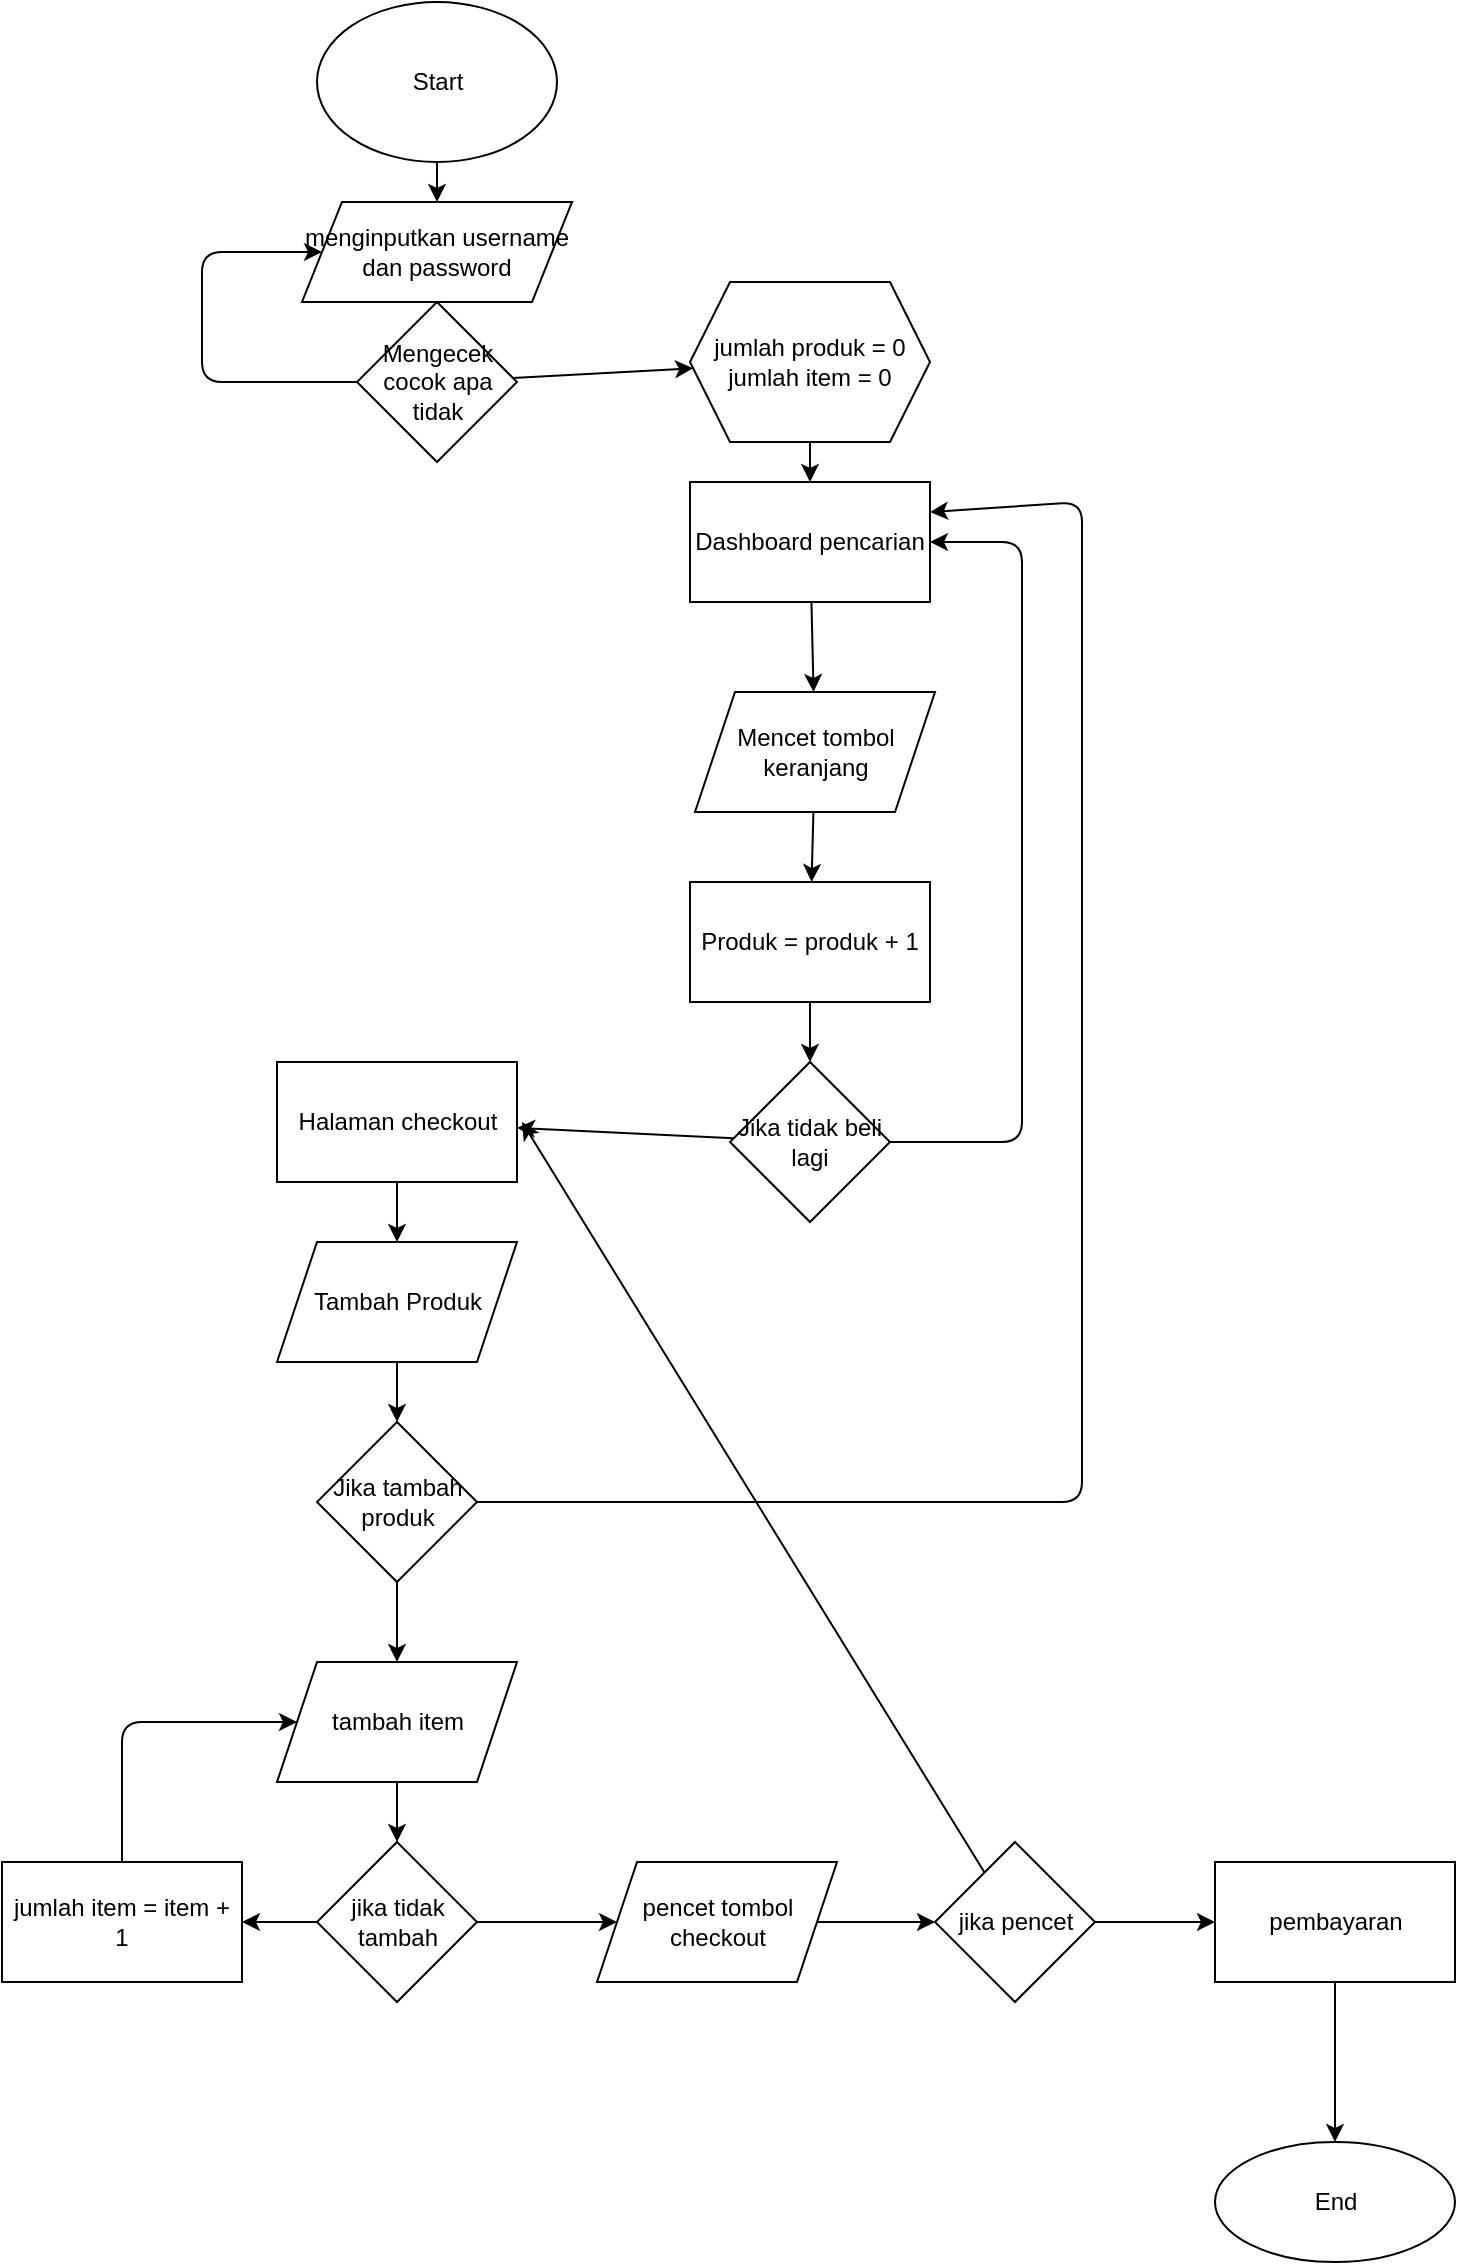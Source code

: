 <mxfile>
    <diagram id="VLNk03ZIMNtdvbmN-pPG" name="Page-1">
        <mxGraphModel dx="1025" dy="784" grid="1" gridSize="10" guides="1" tooltips="1" connect="1" arrows="1" fold="1" page="1" pageScale="1" pageWidth="850" pageHeight="1100" math="0" shadow="0">
            <root>
                <mxCell id="0"/>
                <mxCell id="1" parent="0"/>
                <mxCell id="4" style="edgeStyle=none;html=1;exitX=0.5;exitY=1;exitDx=0;exitDy=0;entryX=0.5;entryY=0;entryDx=0;entryDy=0;" edge="1" parent="1" target="3">
                    <mxGeometry relative="1" as="geometry">
                        <mxPoint x="237.5" y="90" as="sourcePoint"/>
                    </mxGeometry>
                </mxCell>
                <mxCell id="3" value="menginputkan username dan password" style="shape=parallelogram;perimeter=parallelogramPerimeter;whiteSpace=wrap;html=1;fixedSize=1;" vertex="1" parent="1">
                    <mxGeometry x="170" y="110" width="135" height="50" as="geometry"/>
                </mxCell>
                <mxCell id="6" style="edgeStyle=none;html=1;entryX=0;entryY=0.5;entryDx=0;entryDy=0;" edge="1" parent="1" source="5" target="3">
                    <mxGeometry relative="1" as="geometry">
                        <Array as="points">
                            <mxPoint x="120" y="200"/>
                            <mxPoint x="120" y="135"/>
                        </Array>
                    </mxGeometry>
                </mxCell>
                <mxCell id="39" value="" style="edgeStyle=none;html=1;" edge="1" parent="1" source="5" target="32">
                    <mxGeometry relative="1" as="geometry"/>
                </mxCell>
                <mxCell id="5" value="Mengecek cocok apa tidak" style="rhombus;whiteSpace=wrap;html=1;" vertex="1" parent="1">
                    <mxGeometry x="197.5" y="160" width="80" height="80" as="geometry"/>
                </mxCell>
                <mxCell id="41" value="" style="edgeStyle=none;html=1;" edge="1" parent="1" source="7" target="10">
                    <mxGeometry relative="1" as="geometry"/>
                </mxCell>
                <mxCell id="7" value="Dashboard pencarian" style="rounded=0;whiteSpace=wrap;html=1;" vertex="1" parent="1">
                    <mxGeometry x="364" y="250" width="120" height="60" as="geometry"/>
                </mxCell>
                <mxCell id="13" style="edgeStyle=none;html=1;entryX=1;entryY=0.5;entryDx=0;entryDy=0;" edge="1" parent="1" source="9" target="7">
                    <mxGeometry relative="1" as="geometry">
                        <mxPoint x="430" y="260" as="targetPoint"/>
                        <Array as="points">
                            <mxPoint x="530" y="580"/>
                            <mxPoint x="530" y="280"/>
                        </Array>
                    </mxGeometry>
                </mxCell>
                <mxCell id="15" value="" style="edgeStyle=none;html=1;" edge="1" parent="1" source="9" target="14">
                    <mxGeometry relative="1" as="geometry"/>
                </mxCell>
                <mxCell id="9" value="Jika tidak beli lagi" style="rhombus;whiteSpace=wrap;html=1;" vertex="1" parent="1">
                    <mxGeometry x="384" y="540" width="80" height="80" as="geometry"/>
                </mxCell>
                <mxCell id="37" value="" style="edgeStyle=none;html=1;" edge="1" parent="1" source="10" target="36">
                    <mxGeometry relative="1" as="geometry"/>
                </mxCell>
                <mxCell id="10" value="Mencet tombol keranjang" style="shape=parallelogram;perimeter=parallelogramPerimeter;whiteSpace=wrap;html=1;fixedSize=1;" vertex="1" parent="1">
                    <mxGeometry x="366.5" y="355" width="120" height="60" as="geometry"/>
                </mxCell>
                <mxCell id="14" value="Halaman checkout" style="rounded=0;whiteSpace=wrap;html=1;" vertex="1" parent="1">
                    <mxGeometry x="157.5" y="540" width="120" height="60" as="geometry"/>
                </mxCell>
                <mxCell id="24" value="" style="edgeStyle=none;html=1;" edge="1" parent="1" source="22" target="23">
                    <mxGeometry relative="1" as="geometry"/>
                </mxCell>
                <mxCell id="22" value="Tambah Produk" style="shape=parallelogram;perimeter=parallelogramPerimeter;whiteSpace=wrap;html=1;fixedSize=1;" vertex="1" parent="1">
                    <mxGeometry x="157.5" y="630" width="120" height="60" as="geometry"/>
                </mxCell>
                <mxCell id="25" style="edgeStyle=none;html=1;entryX=1;entryY=0.25;entryDx=0;entryDy=0;" edge="1" parent="1" source="23" target="7">
                    <mxGeometry relative="1" as="geometry">
                        <Array as="points">
                            <mxPoint x="560" y="760"/>
                            <mxPoint x="560" y="260"/>
                        </Array>
                    </mxGeometry>
                </mxCell>
                <mxCell id="30" value="" style="edgeStyle=none;html=1;" edge="1" parent="1" source="23" target="29">
                    <mxGeometry relative="1" as="geometry"/>
                </mxCell>
                <mxCell id="23" value="Jika tambah produk" style="rhombus;whiteSpace=wrap;html=1;" vertex="1" parent="1">
                    <mxGeometry x="177.5" y="720" width="80" height="80" as="geometry"/>
                </mxCell>
                <mxCell id="28" value="" style="edgeStyle=none;html=1;" edge="1" parent="1" target="22">
                    <mxGeometry relative="1" as="geometry">
                        <mxPoint x="217.5" y="600" as="sourcePoint"/>
                    </mxGeometry>
                </mxCell>
                <mxCell id="43" value="" style="edgeStyle=none;html=1;" edge="1" parent="1" source="29" target="42">
                    <mxGeometry relative="1" as="geometry"/>
                </mxCell>
                <mxCell id="29" value="tambah item" style="shape=parallelogram;perimeter=parallelogramPerimeter;whiteSpace=wrap;html=1;fixedSize=1;" vertex="1" parent="1">
                    <mxGeometry x="157.5" y="840" width="120" height="60" as="geometry"/>
                </mxCell>
                <mxCell id="40" value="" style="edgeStyle=none;html=1;" edge="1" parent="1" source="32" target="7">
                    <mxGeometry relative="1" as="geometry"/>
                </mxCell>
                <mxCell id="32" value="jumlah produk = 0&lt;br&gt;jumlah item = 0" style="shape=hexagon;perimeter=hexagonPerimeter2;whiteSpace=wrap;html=1;fixedSize=1;" vertex="1" parent="1">
                    <mxGeometry x="364" y="150" width="120" height="80" as="geometry"/>
                </mxCell>
                <mxCell id="38" value="" style="edgeStyle=none;html=1;" edge="1" parent="1" source="36" target="9">
                    <mxGeometry relative="1" as="geometry"/>
                </mxCell>
                <mxCell id="36" value="Produk = produk + 1" style="rounded=0;whiteSpace=wrap;html=1;" vertex="1" parent="1">
                    <mxGeometry x="364" y="450" width="120" height="60" as="geometry"/>
                </mxCell>
                <mxCell id="46" value="" style="edgeStyle=none;html=1;" edge="1" parent="1" source="42" target="45">
                    <mxGeometry relative="1" as="geometry"/>
                </mxCell>
                <mxCell id="49" value="" style="edgeStyle=none;html=1;" edge="1" parent="1" source="42" target="48">
                    <mxGeometry relative="1" as="geometry"/>
                </mxCell>
                <mxCell id="42" value="jika tidak tambah" style="rhombus;whiteSpace=wrap;html=1;" vertex="1" parent="1">
                    <mxGeometry x="177.5" y="930" width="80" height="80" as="geometry"/>
                </mxCell>
                <mxCell id="47" style="edgeStyle=none;html=1;entryX=0;entryY=0.5;entryDx=0;entryDy=0;" edge="1" parent="1" source="45" target="29">
                    <mxGeometry relative="1" as="geometry">
                        <Array as="points">
                            <mxPoint x="80" y="870"/>
                        </Array>
                    </mxGeometry>
                </mxCell>
                <mxCell id="45" value="jumlah item = item + 1" style="rounded=0;whiteSpace=wrap;html=1;" vertex="1" parent="1">
                    <mxGeometry x="20" y="940" width="120" height="60" as="geometry"/>
                </mxCell>
                <mxCell id="51" value="" style="edgeStyle=none;html=1;" edge="1" parent="1" source="48" target="50">
                    <mxGeometry relative="1" as="geometry"/>
                </mxCell>
                <mxCell id="48" value="pencet tombol checkout" style="shape=parallelogram;perimeter=parallelogramPerimeter;whiteSpace=wrap;html=1;fixedSize=1;" vertex="1" parent="1">
                    <mxGeometry x="317.5" y="940" width="120" height="60" as="geometry"/>
                </mxCell>
                <mxCell id="52" style="edgeStyle=none;html=1;" edge="1" parent="1" source="50">
                    <mxGeometry relative="1" as="geometry">
                        <mxPoint x="280" y="570" as="targetPoint"/>
                    </mxGeometry>
                </mxCell>
                <mxCell id="54" value="" style="edgeStyle=none;html=1;" edge="1" parent="1" source="50" target="53">
                    <mxGeometry relative="1" as="geometry"/>
                </mxCell>
                <mxCell id="50" value="jika pencet" style="rhombus;whiteSpace=wrap;html=1;" vertex="1" parent="1">
                    <mxGeometry x="486.5" y="930" width="80" height="80" as="geometry"/>
                </mxCell>
                <mxCell id="56" value="" style="edgeStyle=none;html=1;" edge="1" parent="1" source="53" target="55">
                    <mxGeometry relative="1" as="geometry"/>
                </mxCell>
                <mxCell id="53" value="pembayaran" style="whiteSpace=wrap;html=1;" vertex="1" parent="1">
                    <mxGeometry x="626.5" y="940" width="120" height="60" as="geometry"/>
                </mxCell>
                <mxCell id="55" value="End" style="ellipse;whiteSpace=wrap;html=1;" vertex="1" parent="1">
                    <mxGeometry x="626.5" y="1080" width="120" height="60" as="geometry"/>
                </mxCell>
                <mxCell id="57" value="Start" style="ellipse;whiteSpace=wrap;html=1;" vertex="1" parent="1">
                    <mxGeometry x="177.5" y="10" width="120" height="80" as="geometry"/>
                </mxCell>
            </root>
        </mxGraphModel>
    </diagram>
</mxfile>